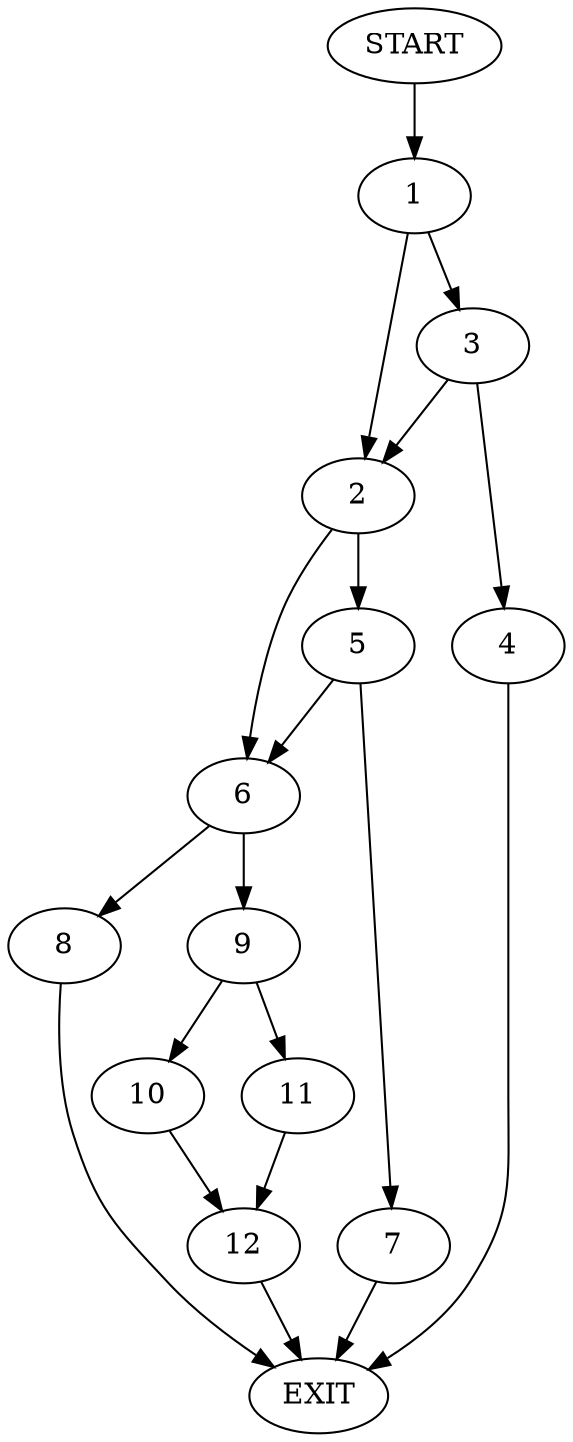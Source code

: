 digraph {
0 [label="START"]
13 [label="EXIT"]
0 -> 1
1 -> 2
1 -> 3
3 -> 2
3 -> 4
2 -> 5
2 -> 6
4 -> 13
5 -> 7
5 -> 6
6 -> 8
6 -> 9
7 -> 13
9 -> 10
9 -> 11
8 -> 13
10 -> 12
11 -> 12
12 -> 13
}
